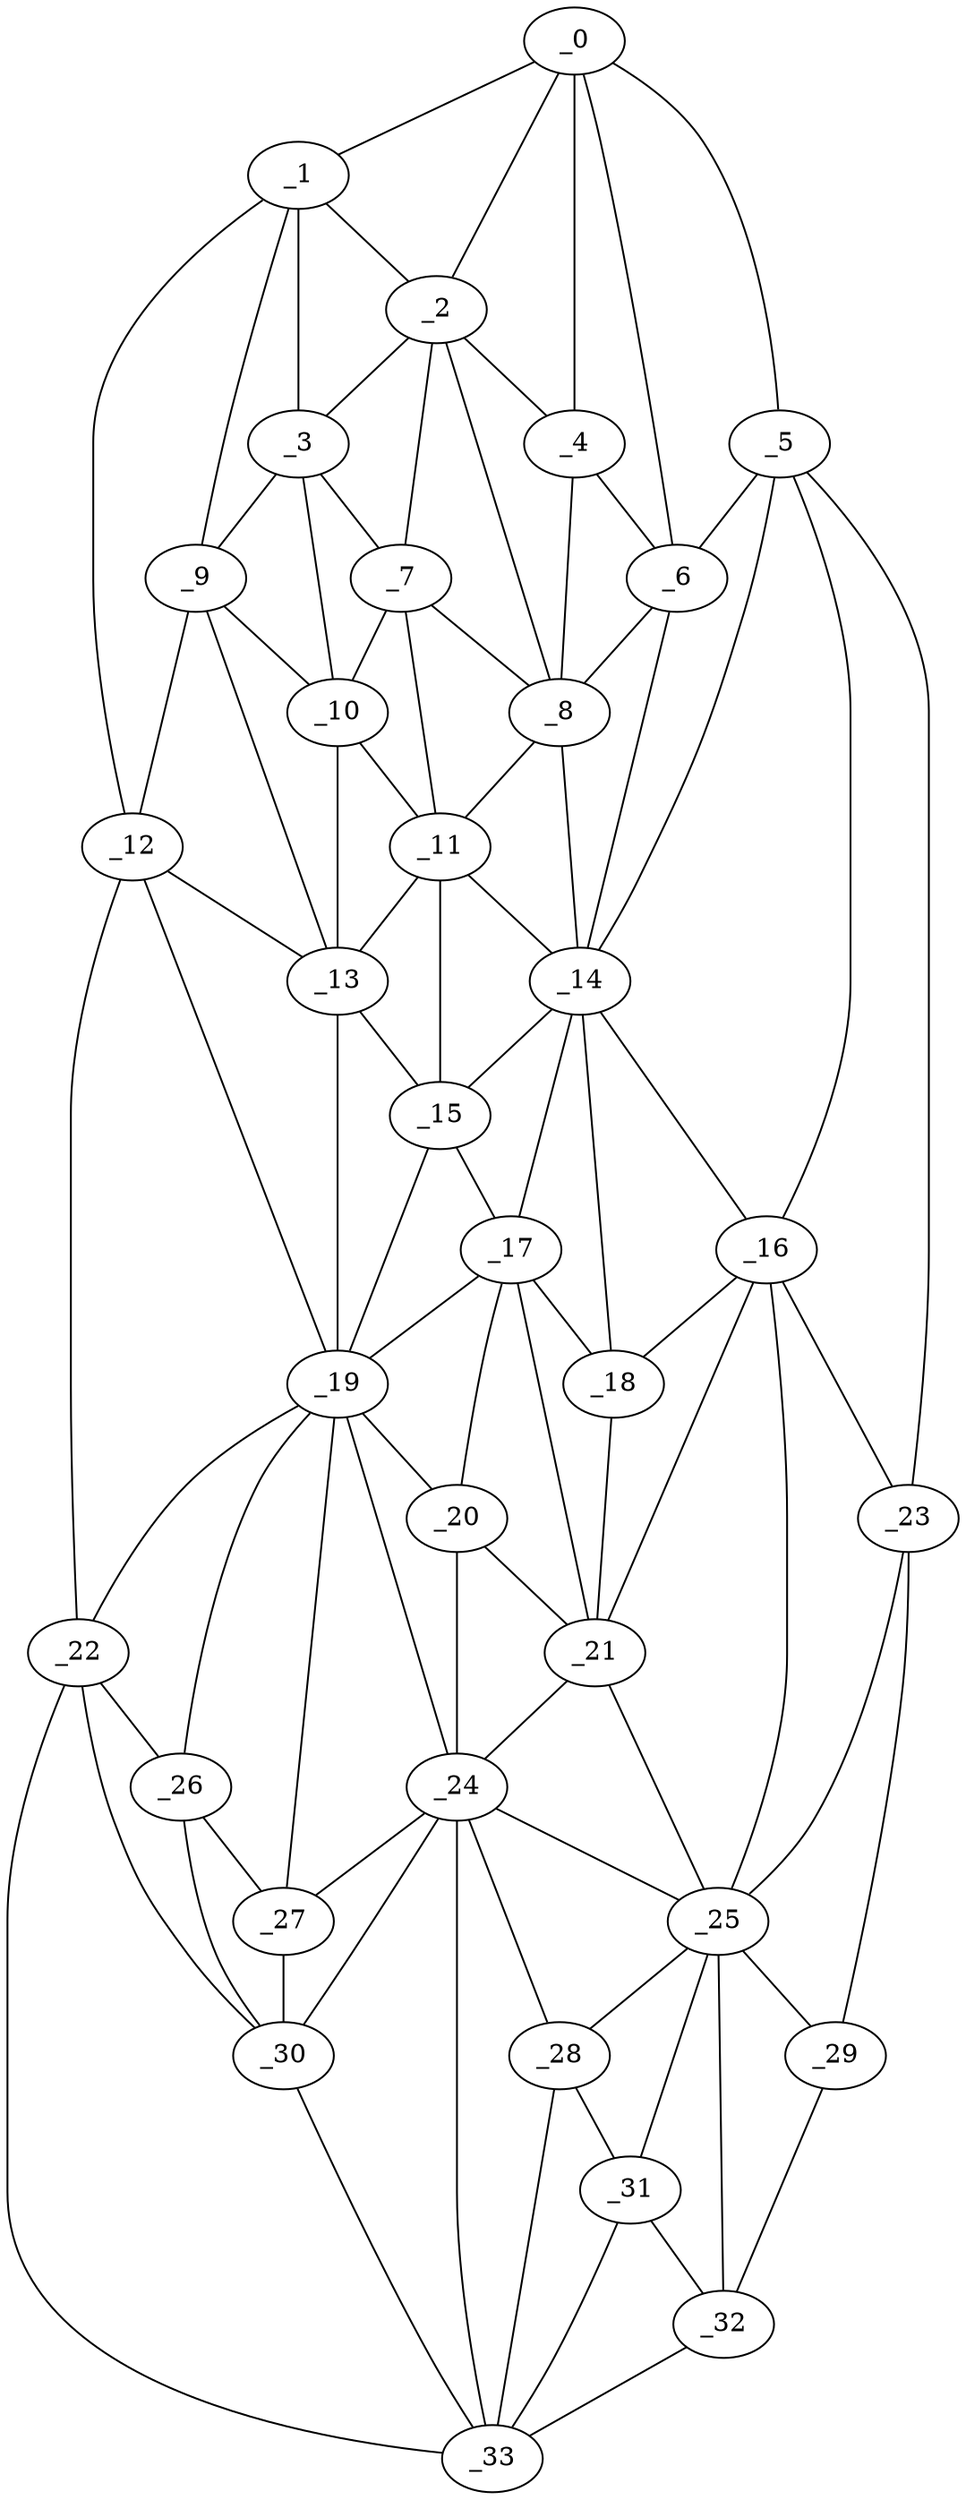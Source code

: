 graph "obj30__0.gxl" {
	_0	 [x=27,
		y=92];
	_1	 [x=31,
		y=69];
	_0 -- _1	 [valence=1];
	_2	 [x=32,
		y=83];
	_0 -- _2	 [valence=1];
	_4	 [x=37,
		y=90];
	_0 -- _4	 [valence=2];
	_5	 [x=37,
		y=106];
	_0 -- _5	 [valence=1];
	_6	 [x=39,
		y=94];
	_0 -- _6	 [valence=2];
	_1 -- _2	 [valence=1];
	_3	 [x=36,
		y=70];
	_1 -- _3	 [valence=1];
	_9	 [x=41,
		y=65];
	_1 -- _9	 [valence=2];
	_12	 [x=51,
		y=5];
	_1 -- _12	 [valence=1];
	_2 -- _3	 [valence=2];
	_2 -- _4	 [valence=1];
	_7	 [x=40,
		y=79];
	_2 -- _7	 [valence=1];
	_8	 [x=40,
		y=84];
	_2 -- _8	 [valence=2];
	_3 -- _7	 [valence=2];
	_3 -- _9	 [valence=1];
	_10	 [x=43,
		y=69];
	_3 -- _10	 [valence=1];
	_4 -- _6	 [valence=1];
	_4 -- _8	 [valence=2];
	_5 -- _6	 [valence=2];
	_14	 [x=56,
		y=86];
	_5 -- _14	 [valence=1];
	_16	 [x=67,
		y=89];
	_5 -- _16	 [valence=2];
	_23	 [x=86,
		y=111];
	_5 -- _23	 [valence=1];
	_6 -- _8	 [valence=1];
	_6 -- _14	 [valence=1];
	_7 -- _8	 [valence=1];
	_7 -- _10	 [valence=2];
	_11	 [x=47,
		y=76];
	_7 -- _11	 [valence=1];
	_8 -- _11	 [valence=2];
	_8 -- _14	 [valence=2];
	_9 -- _10	 [valence=2];
	_9 -- _12	 [valence=2];
	_13	 [x=51,
		y=67];
	_9 -- _13	 [valence=2];
	_10 -- _11	 [valence=1];
	_10 -- _13	 [valence=1];
	_11 -- _13	 [valence=2];
	_11 -- _14	 [valence=2];
	_15	 [x=58,
		y=71];
	_11 -- _15	 [valence=2];
	_12 -- _13	 [valence=2];
	_19	 [x=76,
		y=58];
	_12 -- _19	 [valence=2];
	_22	 [x=84,
		y=6];
	_12 -- _22	 [valence=1];
	_13 -- _15	 [valence=1];
	_13 -- _19	 [valence=2];
	_14 -- _15	 [valence=2];
	_14 -- _16	 [valence=2];
	_17	 [x=68,
		y=75];
	_14 -- _17	 [valence=2];
	_18	 [x=68,
		y=83];
	_14 -- _18	 [valence=2];
	_15 -- _17	 [valence=1];
	_15 -- _19	 [valence=1];
	_16 -- _18	 [valence=1];
	_21	 [x=78,
		y=80];
	_16 -- _21	 [valence=2];
	_16 -- _23	 [valence=1];
	_25	 [x=89,
		y=90];
	_16 -- _25	 [valence=2];
	_17 -- _18	 [valence=1];
	_17 -- _19	 [valence=2];
	_20	 [x=77,
		y=74];
	_17 -- _20	 [valence=2];
	_17 -- _21	 [valence=2];
	_18 -- _21	 [valence=2];
	_19 -- _20	 [valence=2];
	_19 -- _22	 [valence=2];
	_24	 [x=89,
		y=72];
	_19 -- _24	 [valence=2];
	_26	 [x=91,
		y=47];
	_19 -- _26	 [valence=2];
	_27	 [x=92,
		y=64];
	_19 -- _27	 [valence=2];
	_20 -- _21	 [valence=2];
	_20 -- _24	 [valence=2];
	_21 -- _24	 [valence=1];
	_21 -- _25	 [valence=1];
	_22 -- _26	 [valence=1];
	_30	 [x=100,
		y=64];
	_22 -- _30	 [valence=1];
	_33	 [x=105,
		y=74];
	_22 -- _33	 [valence=1];
	_23 -- _25	 [valence=1];
	_29	 [x=99,
		y=99];
	_23 -- _29	 [valence=1];
	_24 -- _25	 [valence=2];
	_24 -- _27	 [valence=1];
	_28	 [x=99,
		y=81];
	_24 -- _28	 [valence=1];
	_24 -- _30	 [valence=2];
	_24 -- _33	 [valence=1];
	_25 -- _28	 [valence=2];
	_25 -- _29	 [valence=2];
	_31	 [x=104,
		y=85];
	_25 -- _31	 [valence=2];
	_32	 [x=104,
		y=94];
	_25 -- _32	 [valence=2];
	_26 -- _27	 [valence=1];
	_26 -- _30	 [valence=2];
	_27 -- _30	 [valence=2];
	_28 -- _31	 [valence=1];
	_28 -- _33	 [valence=2];
	_29 -- _32	 [valence=1];
	_30 -- _33	 [valence=2];
	_31 -- _32	 [valence=1];
	_31 -- _33	 [valence=2];
	_32 -- _33	 [valence=1];
}
